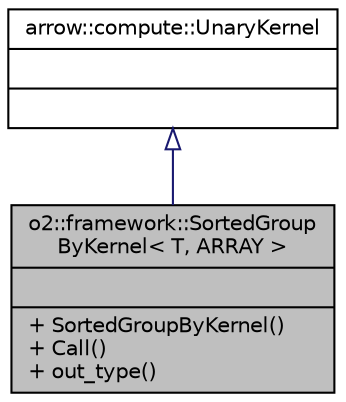 digraph "o2::framework::SortedGroupByKernel&lt; T, ARRAY &gt;"
{
 // INTERACTIVE_SVG=YES
  bgcolor="transparent";
  edge [fontname="Helvetica",fontsize="10",labelfontname="Helvetica",labelfontsize="10"];
  node [fontname="Helvetica",fontsize="10",shape=record];
  Node2 [label="{o2::framework::SortedGroup\lByKernel\< T, ARRAY \>\n||+ SortedGroupByKernel()\l+ Call()\l+ out_type()\l}",height=0.2,width=0.4,color="black", fillcolor="grey75", style="filled", fontcolor="black"];
  Node3 -> Node2 [dir="back",color="midnightblue",fontsize="10",style="solid",arrowtail="onormal",fontname="Helvetica"];
  Node3 [label="{arrow::compute::UnaryKernel\n||}",height=0.2,width=0.4,color="black",URL="$d7/db5/classarrow_1_1compute_1_1UnaryKernel.html"];
}
